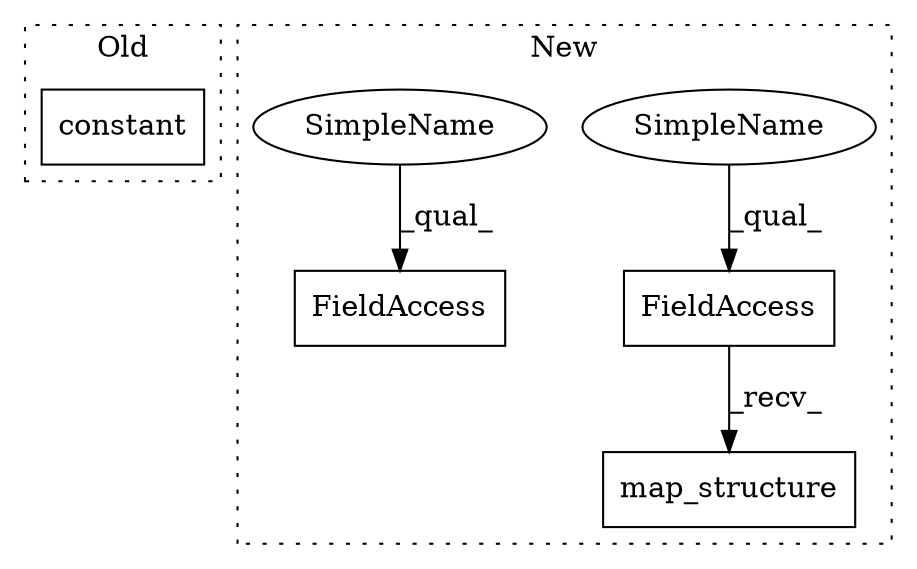 digraph G {
subgraph cluster0 {
1 [label="constant" a="32" s="3773,3797" l="9,1" shape="box"];
label = "Old";
style="dotted";
}
subgraph cluster1 {
2 [label="map_structure" a="32" s="3704,3752" l="14,1" shape="box"];
3 [label="FieldAccess" a="22" s="3688" l="15" shape="box"];
4 [label="FieldAccess" a="22" s="2939" l="15" shape="box"];
5 [label="SimpleName" a="42" s="3688" l="10" shape="ellipse"];
6 [label="SimpleName" a="42" s="2939" l="10" shape="ellipse"];
label = "New";
style="dotted";
}
3 -> 2 [label="_recv_"];
5 -> 3 [label="_qual_"];
6 -> 4 [label="_qual_"];
}